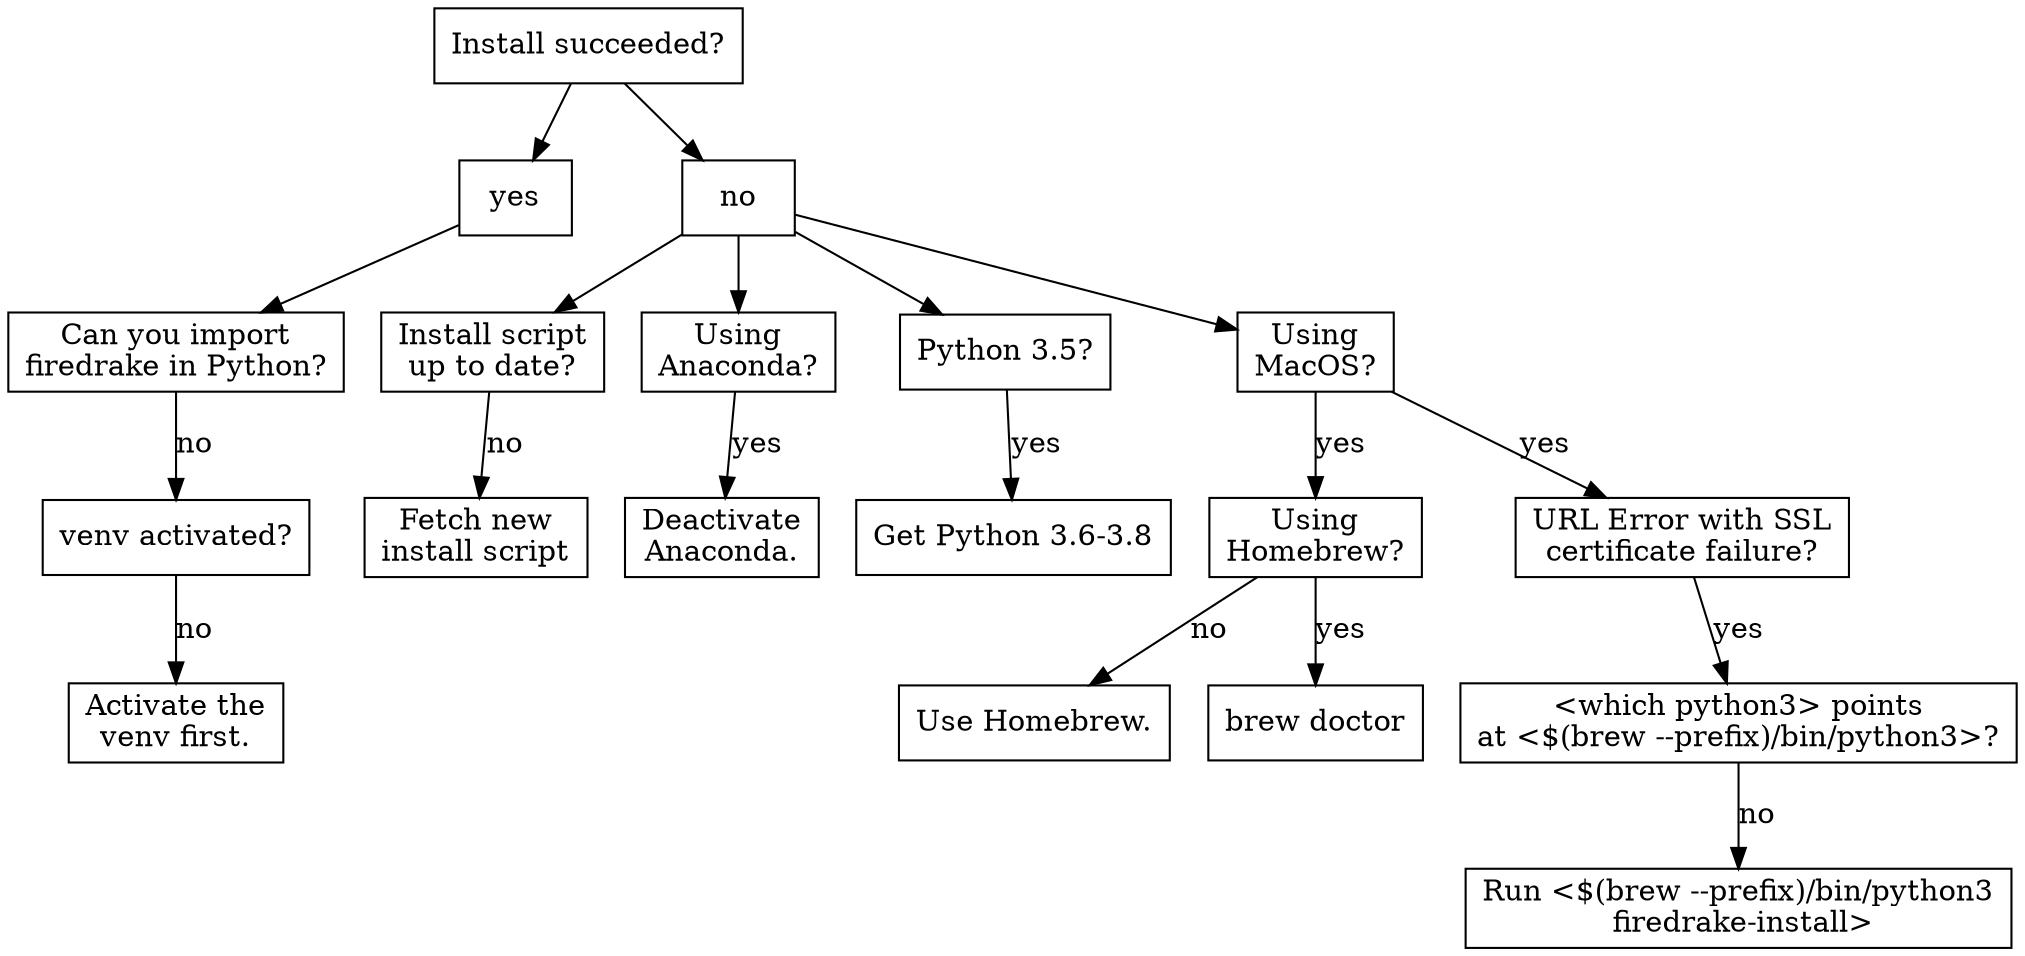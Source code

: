 digraph triage {
    node [shape=rect];

    can_install [label="Install succeeded?"];
    install_succeeded [label="yes"];
    install_failed [label="no"];
    can_import [label="Can you import\nfiredrake in Python?"];
    venv_activated [label="venv activated?"];
    install_script_up_to_date [label="Install script\nup to date?"];
    using_anaconda [label="Using\nAnaconda?"];
    python_version [label="Python 3.5?"];
    using_macos [label="Using\nMacOS?"];
    using_homebrew [label="Using\nHomebrew?"];
    url_error [label="URL Error with SSL\ncertificate failure?"];
    which_python [label="<which python3> points\nat <$(brew --prefix)/bin/python3>?"];

    activate_venv [label="Activate the\nvenv first."];
    uninstall_anaconda [label="Deactivate\nAnaconda."];
    update_python [label="Get Python 3.6-3.8"];
    update_install_script [label="Fetch new\ninstall script"];
    get_homebrew [label="Use Homebrew."];
    brew_doctor [label="brew doctor"];
    explicit_path [label="Run <$(brew --prefix)/bin/python3\n firedrake-install>"];

    can_install -> install_succeeded;
    install_succeeded -> can_import;
    can_import -> venv_activated [label="no"];
    venv_activated -> activate_venv [label="no"];

    can_install -> install_failed;
    install_failed -> {install_script_up_to_date, using_anaconda, python_version, using_macos};
    install_script_up_to_date -> update_install_script [label="no"];
    python_version -> update_python [label="yes"];
    using_anaconda -> uninstall_anaconda [label="yes"];
    using_macos -> using_homebrew [label="yes"];
    using_homebrew -> get_homebrew [label="no"];
    using_homebrew -> brew_doctor [label="yes"];
    using_macos -> url_error [label="yes"];
    url_error -> which_python [label="yes"];
    which_python -> explicit_path [label="no"];
}
